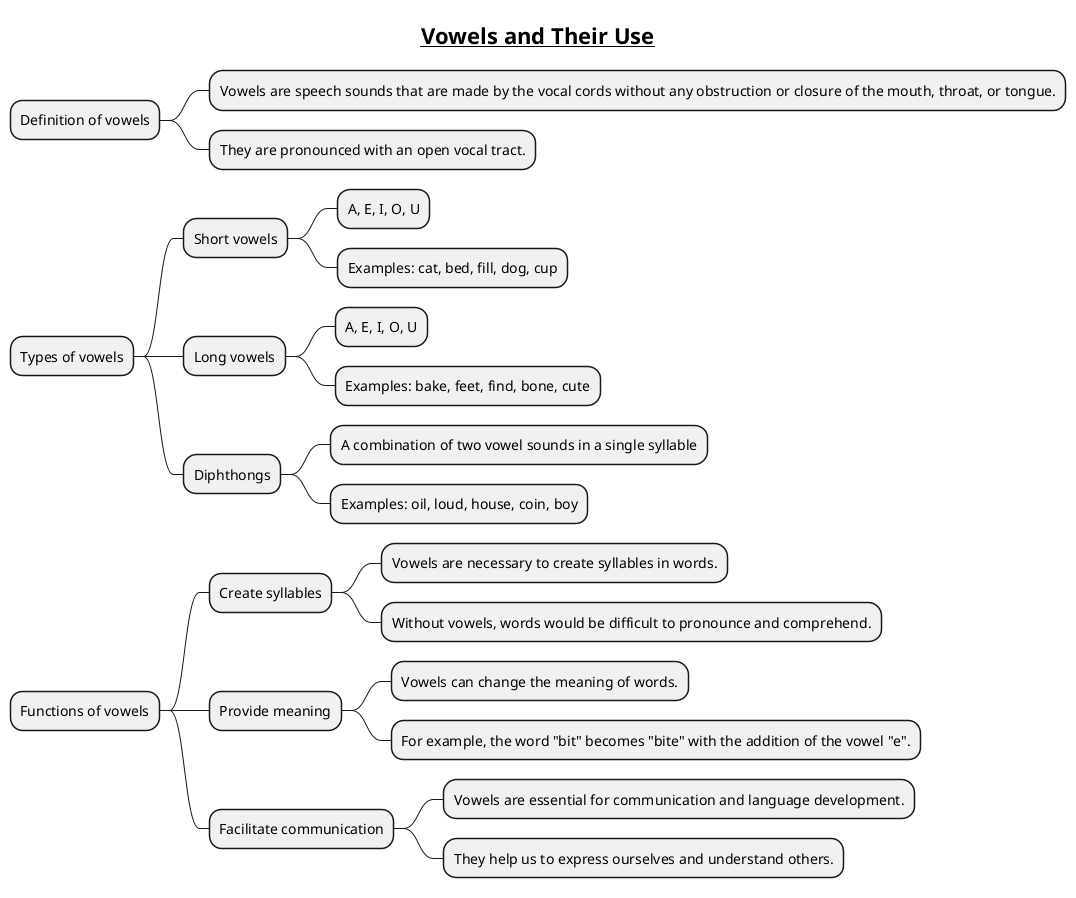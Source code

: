 @startmindmap
title = __Vowels and Their Use__

* Definition of vowels
    ** Vowels are speech sounds that are made by the vocal cords without any obstruction or closure of the mouth, throat, or tongue.
    ** They are pronounced with an open vocal tract.
* Types of vowels
    ** Short vowels
        *** A, E, I, O, U
        *** Examples: cat, bed, fill, dog, cup
    ** Long vowels
        *** A, E, I, O, U
        *** Examples: bake, feet, find, bone, cute
    ** Diphthongs
        *** A combination of two vowel sounds in a single syllable
        *** Examples: oil, loud, house, coin, boy
* Functions of vowels
    ** Create syllables
        *** Vowels are necessary to create syllables in words.
        *** Without vowels, words would be difficult to pronounce and comprehend.
    ** Provide meaning
        *** Vowels can change the meaning of words.
        *** For example, the word "bit" becomes "bite" with the addition of the vowel "e".
    ** Facilitate communication
        *** Vowels are essential for communication and language development.
        *** They help us to express ourselves and understand others.

@endmindmap